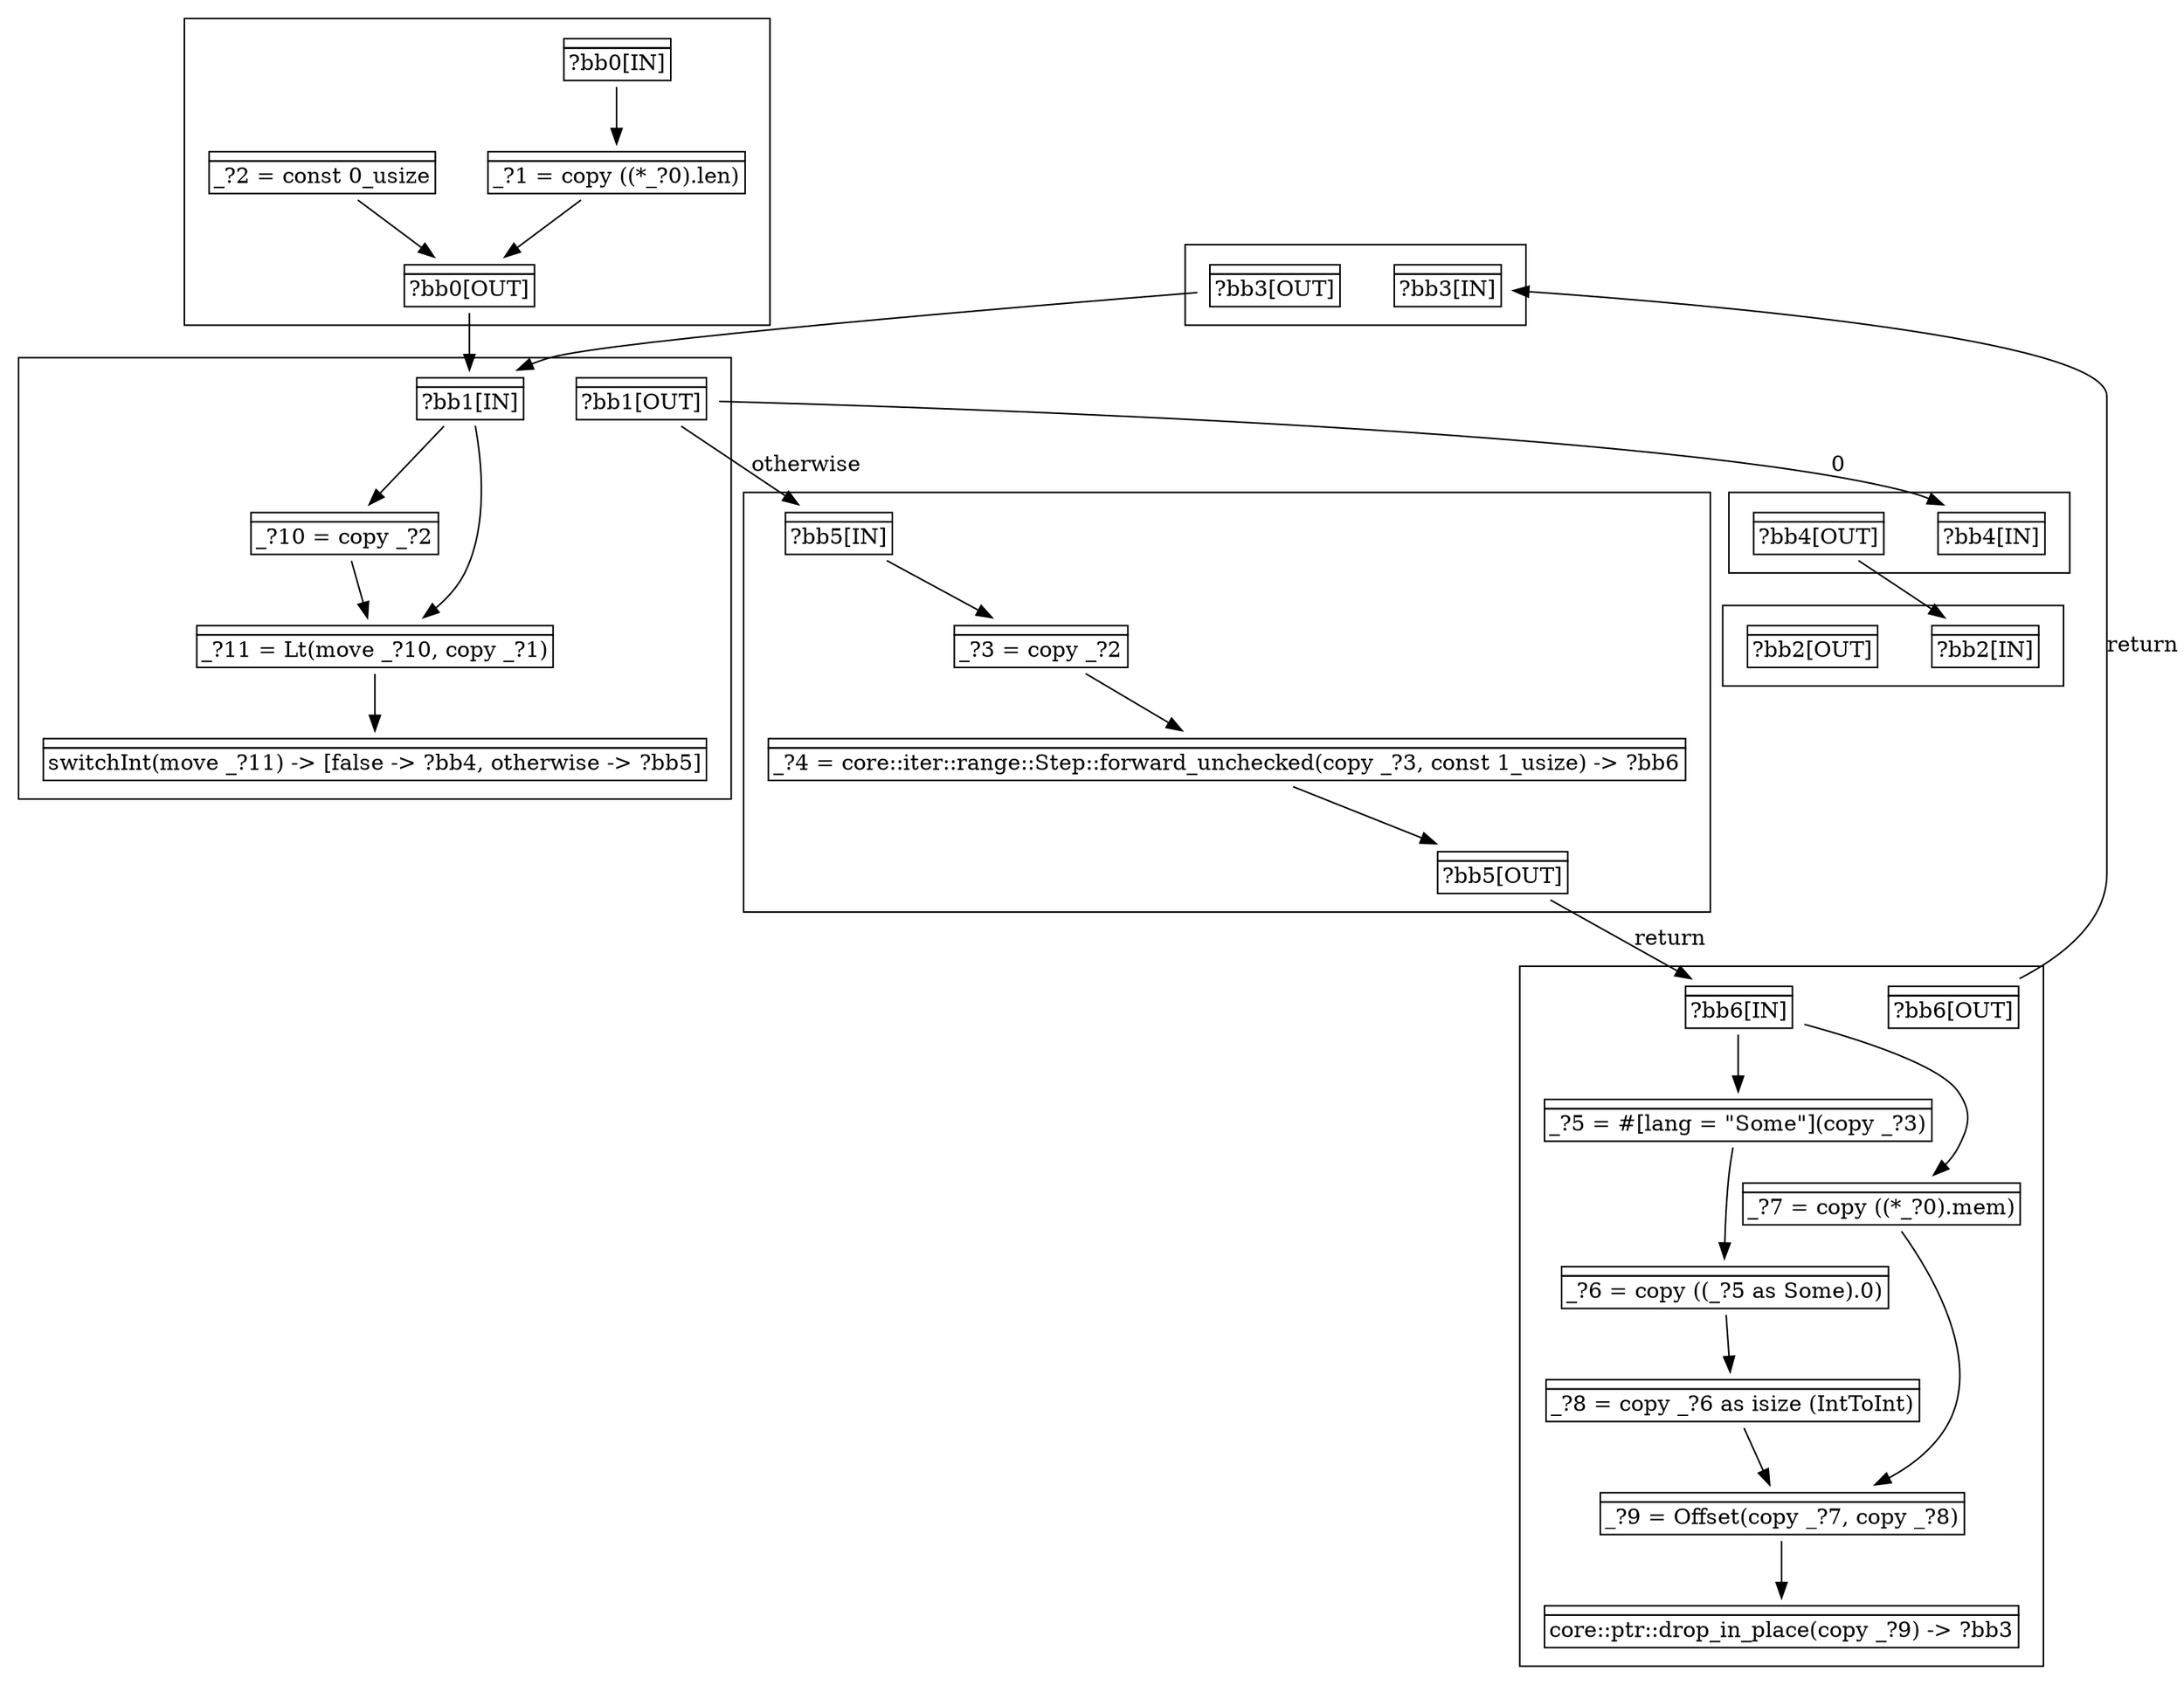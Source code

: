 digraph DataDependencyGraph {
subgraph cluster_bb0 {
    bb0IN [shape="none", label=<<table border="0" cellborder="1" cellspacing="0"><tr><td  align="center" colspan="1"></td></tr><tr><td align="left">?bb0[IN]</td></tr></table>>];
    bb0OUT [shape="none", label=<<table border="0" cellborder="1" cellspacing="0"><tr><td  align="center" colspan="1"></td></tr><tr><td align="left">?bb0[OUT]</td></tr></table>>];
    bb0stmt0 [shape="none", label=<<table border="0" cellborder="1" cellspacing="0"><tr><td  align="center" colspan="1"></td></tr><tr><td align="left">_?1 = copy ((*_?0).len)</td></tr></table>>];
    bb0stmt1 [shape="none", label=<<table border="0" cellborder="1" cellspacing="0"><tr><td  align="center" colspan="1"></td></tr><tr><td align="left">_?2 = const 0_usize</td></tr></table>>];
    bb0IN -> bb0stmt0 [label=""];
    bb0stmt0 -> bb0OUT [label=""];
    bb0stmt1 -> bb0OUT [label=""];
}
subgraph cluster_bb1 {
    bb1IN [shape="none", label=<<table border="0" cellborder="1" cellspacing="0"><tr><td  align="center" colspan="1"></td></tr><tr><td align="left">?bb1[IN]</td></tr></table>>];
    bb1OUT [shape="none", label=<<table border="0" cellborder="1" cellspacing="0"><tr><td  align="center" colspan="1"></td></tr><tr><td align="left">?bb1[OUT]</td></tr></table>>];
    bb1stmt0 [shape="none", label=<<table border="0" cellborder="1" cellspacing="0"><tr><td  align="center" colspan="1"></td></tr><tr><td align="left">_?10 = copy _?2</td></tr></table>>];
    bb1stmt1 [shape="none", label=<<table border="0" cellborder="1" cellspacing="0"><tr><td  align="center" colspan="1"></td></tr><tr><td align="left">_?11 = Lt(move _?10, copy _?1)</td></tr></table>>];
    bb1stmt2 [shape="none", label=<<table border="0" cellborder="1" cellspacing="0"><tr><td  align="center" colspan="1"></td></tr><tr><td align="left">switchInt(move _?11) -&gt; [false -&gt; ?bb4, otherwise -&gt; ?bb5]</td></tr></table>>];
    bb1IN -> bb1stmt0 [label=""];
    bb1IN -> bb1stmt1 [label=""];
    bb1stmt0 -> bb1stmt1 [label=""];
    bb1stmt1 -> bb1stmt2 [label=""];
}
subgraph cluster_bb2 {
    bb2IN [shape="none", label=<<table border="0" cellborder="1" cellspacing="0"><tr><td  align="center" colspan="1"></td></tr><tr><td align="left">?bb2[IN]</td></tr></table>>];
    bb2OUT [shape="none", label=<<table border="0" cellborder="1" cellspacing="0"><tr><td  align="center" colspan="1"></td></tr><tr><td align="left">?bb2[OUT]</td></tr></table>>];
}
subgraph cluster_bb3 {
    bb3IN [shape="none", label=<<table border="0" cellborder="1" cellspacing="0"><tr><td  align="center" colspan="1"></td></tr><tr><td align="left">?bb3[IN]</td></tr></table>>];
    bb3OUT [shape="none", label=<<table border="0" cellborder="1" cellspacing="0"><tr><td  align="center" colspan="1"></td></tr><tr><td align="left">?bb3[OUT]</td></tr></table>>];
}
subgraph cluster_bb4 {
    bb4IN [shape="none", label=<<table border="0" cellborder="1" cellspacing="0"><tr><td  align="center" colspan="1"></td></tr><tr><td align="left">?bb4[IN]</td></tr></table>>];
    bb4OUT [shape="none", label=<<table border="0" cellborder="1" cellspacing="0"><tr><td  align="center" colspan="1"></td></tr><tr><td align="left">?bb4[OUT]</td></tr></table>>];
}
subgraph cluster_bb5 {
    bb5IN [shape="none", label=<<table border="0" cellborder="1" cellspacing="0"><tr><td  align="center" colspan="1"></td></tr><tr><td align="left">?bb5[IN]</td></tr></table>>];
    bb5OUT [shape="none", label=<<table border="0" cellborder="1" cellspacing="0"><tr><td  align="center" colspan="1"></td></tr><tr><td align="left">?bb5[OUT]</td></tr></table>>];
    bb5stmt0 [shape="none", label=<<table border="0" cellborder="1" cellspacing="0"><tr><td  align="center" colspan="1"></td></tr><tr><td align="left">_?3 = copy _?2</td></tr></table>>];
    bb5stmt1 [shape="none", label=<<table border="0" cellborder="1" cellspacing="0"><tr><td  align="center" colspan="1"></td></tr><tr><td align="left">_?4 = core::iter::range::Step::forward_unchecked(copy _?3, const 1_usize) -&gt; ?bb6</td></tr></table>>];
    bb5IN -> bb5stmt0 [label=""];
    bb5stmt1 -> bb5OUT [label=""];
    bb5stmt0 -> bb5stmt1 [label=""];
}
subgraph cluster_bb6 {
    bb6IN [shape="none", label=<<table border="0" cellborder="1" cellspacing="0"><tr><td  align="center" colspan="1"></td></tr><tr><td align="left">?bb6[IN]</td></tr></table>>];
    bb6OUT [shape="none", label=<<table border="0" cellborder="1" cellspacing="0"><tr><td  align="center" colspan="1"></td></tr><tr><td align="left">?bb6[OUT]</td></tr></table>>];
    bb6stmt0 [shape="none", label=<<table border="0" cellborder="1" cellspacing="0"><tr><td  align="center" colspan="1"></td></tr><tr><td align="left">_?5 = #[lang = &quot;Some&quot;](copy _?3)</td></tr></table>>];
    bb6stmt1 [shape="none", label=<<table border="0" cellborder="1" cellspacing="0"><tr><td  align="center" colspan="1"></td></tr><tr><td align="left">_?6 = copy ((_?5 as Some).0)</td></tr></table>>];
    bb6stmt2 [shape="none", label=<<table border="0" cellborder="1" cellspacing="0"><tr><td  align="center" colspan="1"></td></tr><tr><td align="left">_?7 = copy ((*_?0).mem)</td></tr></table>>];
    bb6stmt3 [shape="none", label=<<table border="0" cellborder="1" cellspacing="0"><tr><td  align="center" colspan="1"></td></tr><tr><td align="left">_?8 = copy _?6 as isize (IntToInt)</td></tr></table>>];
    bb6stmt4 [shape="none", label=<<table border="0" cellborder="1" cellspacing="0"><tr><td  align="center" colspan="1"></td></tr><tr><td align="left">_?9 = Offset(copy _?7, copy _?8)</td></tr></table>>];
    bb6stmt5 [shape="none", label=<<table border="0" cellborder="1" cellspacing="0"><tr><td  align="center" colspan="1"></td></tr><tr><td align="left">core::ptr::drop_in_place(copy _?9) -&gt; ?bb3</td></tr></table>>];
    bb6IN -> bb6stmt0 [label=""];
    bb6IN -> bb6stmt2 [label=""];
    bb6stmt0 -> bb6stmt1 [label=""];
    bb6stmt1 -> bb6stmt3 [label=""];
    bb6stmt2 -> bb6stmt4 [label=""];
    bb6stmt3 -> bb6stmt4 [label=""];
    bb6stmt4 -> bb6stmt5 [label=""];
}
    bb0OUT -> bb1IN [label=""];
    bb1OUT -> bb4IN [label="0"];
    bb1OUT -> bb5IN [label="otherwise"];
    bb3OUT -> bb1IN [label=""];
    bb4OUT -> bb2IN [label=""];
    bb5OUT -> bb6IN [label="return"];
    bb6OUT -> bb3IN [label="return"];
}
